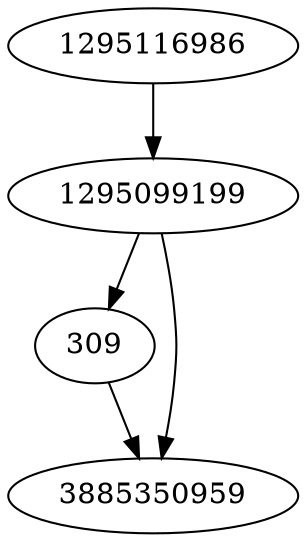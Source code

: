 strict digraph  {
1295116986;
1295099199;
309;
3885350959;
1295116986 -> 1295099199;
1295099199 -> 3885350959;
1295099199 -> 309;
309 -> 3885350959;
}
